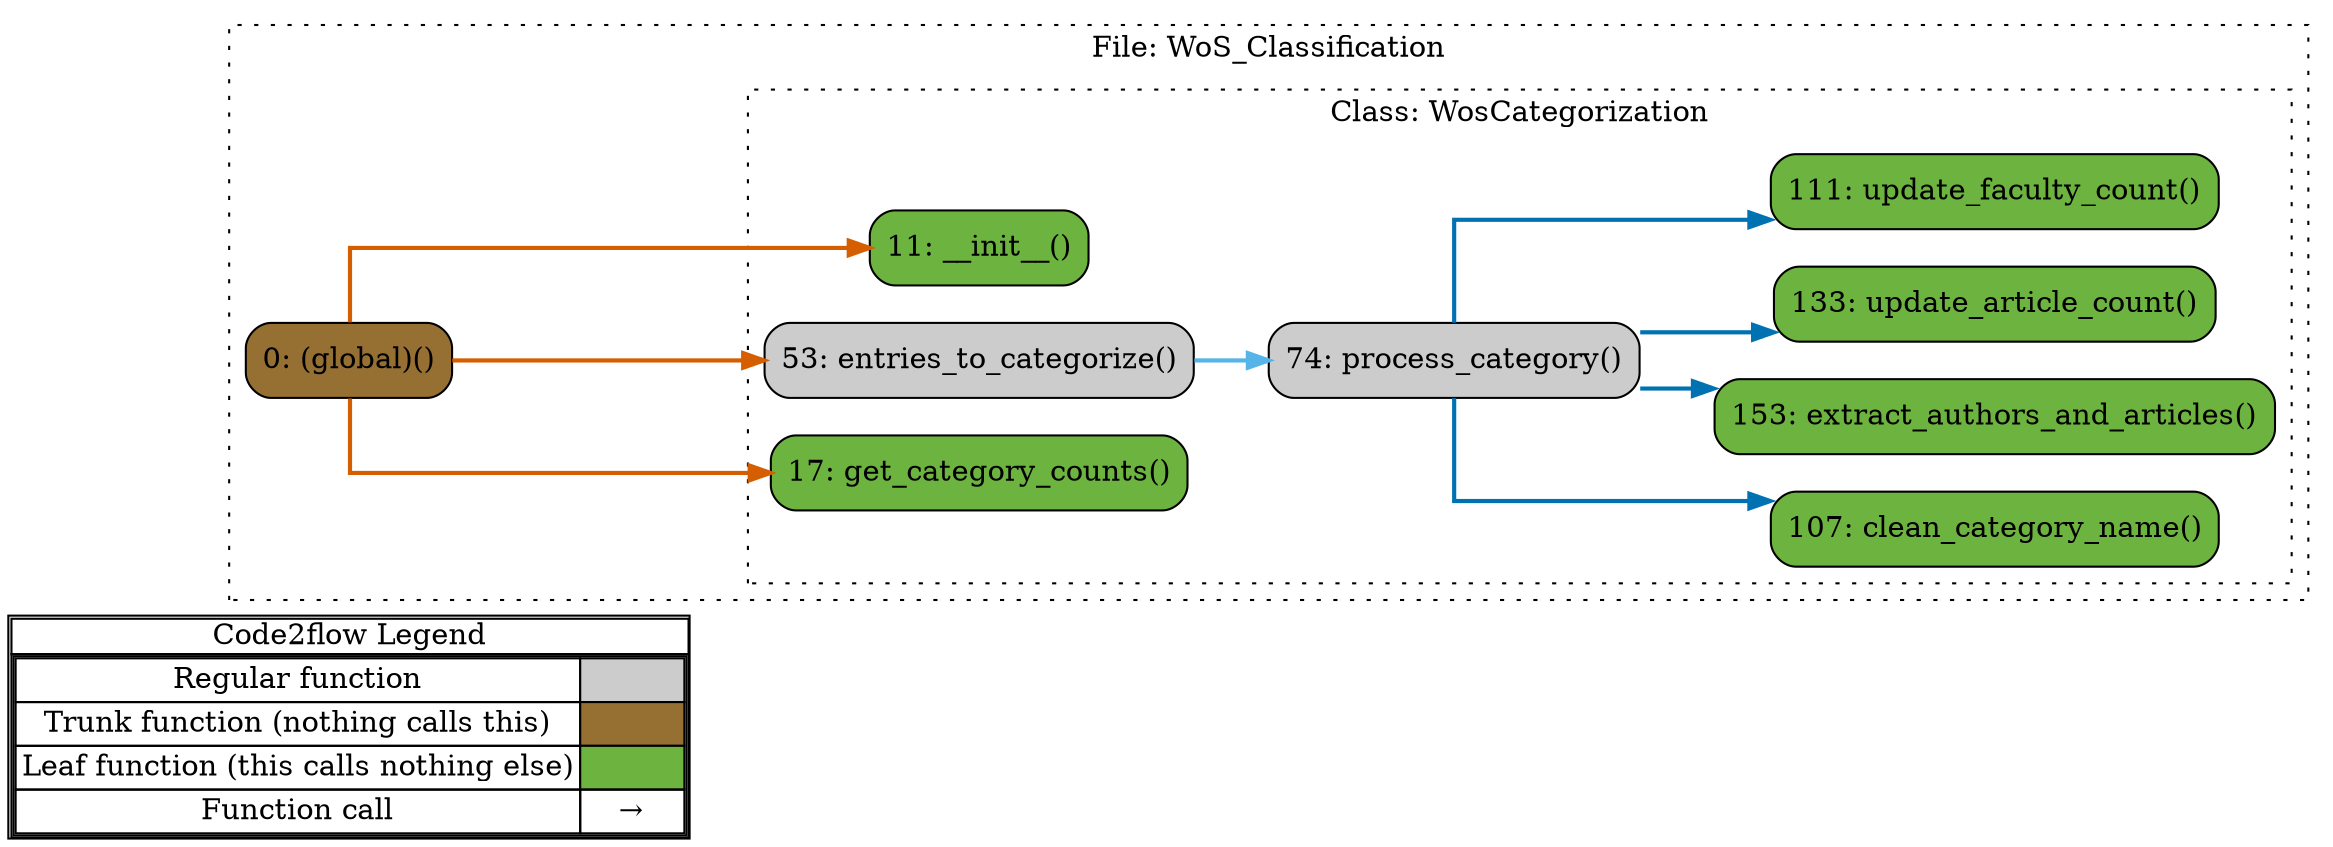 digraph G {
concentrate=true;
splines="ortho";
rankdir="LR";
subgraph legend{
    rank = min;
    label = "legend";
    Legend [shape=none, margin=0, label = <
        <table cellspacing="0" cellpadding="0" border="1"><tr><td>Code2flow Legend</td></tr><tr><td>
        <table cellspacing="0">
        <tr><td>Regular function</td><td width="50px" bgcolor='#cccccc'></td></tr>
        <tr><td>Trunk function (nothing calls this)</td><td bgcolor='#966F33'></td></tr>
        <tr><td>Leaf function (this calls nothing else)</td><td bgcolor='#6db33f'></td></tr>
        <tr><td>Function call</td><td><font color='black'>&#8594;</font></td></tr>
        </table></td></tr></table>
        >];
}node_21f684e6 [label="0: (global)()" name="WoS_Classification::(global)" shape="rect" style="rounded,filled" fillcolor="#966F33" ];
node_c34a17b2 [label="11: __init__()" name="WoS_Classification::WosCategorization.__init__" shape="rect" style="rounded,filled" fillcolor="#6db33f" ];
node_18486374 [label="107: clean_category_name()" name="WoS_Classification::WosCategorization.clean_category_name" shape="rect" style="rounded,filled" fillcolor="#6db33f" ];
node_9c93e14a [label="53: entries_to_categorize()" name="WoS_Classification::WosCategorization.entries_to_categorize" shape="rect" style="rounded,filled" fillcolor="#cccccc" ];
node_1f28a4f0 [label="153: extract_authors_and_articles()" name="WoS_Classification::WosCategorization.extract_authors_and_articles" shape="rect" style="rounded,filled" fillcolor="#6db33f" ];
node_b272313e [label="17: get_category_counts()" name="WoS_Classification::WosCategorization.get_category_counts" shape="rect" style="rounded,filled" fillcolor="#6db33f" ];
node_e7f981c5 [label="74: process_category()" name="WoS_Classification::WosCategorization.process_category" shape="rect" style="rounded,filled" fillcolor="#cccccc" ];
node_a6ea5faf [label="133: update_article_count()" name="WoS_Classification::WosCategorization.update_article_count" shape="rect" style="rounded,filled" fillcolor="#6db33f" ];
node_cc4a0905 [label="111: update_faculty_count()" name="WoS_Classification::WosCategorization.update_faculty_count" shape="rect" style="rounded,filled" fillcolor="#6db33f" ];
node_21f684e6 -> node_c34a17b2 [color="#D55E00" penwidth="2"];
node_21f684e6 -> node_9c93e14a [color="#D55E00" penwidth="2"];
node_21f684e6 -> node_b272313e [color="#D55E00" penwidth="2"];
node_9c93e14a -> node_e7f981c5 [color="#56B4E9" penwidth="2"];
node_e7f981c5 -> node_18486374 [color="#0072B2" penwidth="2"];
node_e7f981c5 -> node_1f28a4f0 [color="#0072B2" penwidth="2"];
node_e7f981c5 -> node_a6ea5faf [color="#0072B2" penwidth="2"];
node_e7f981c5 -> node_cc4a0905 [color="#0072B2" penwidth="2"];
subgraph cluster_0e33118a {
    node_21f684e6;
    label="File: WoS_Classification";
    name="WoS_Classification";
    style="filled";
    graph[style=dotted];
    subgraph cluster_49b7b221 {
        node_c34a17b2 node_b272313e node_9c93e14a node_e7f981c5 node_18486374 node_cc4a0905 node_a6ea5faf node_1f28a4f0;
        label="Class: WosCategorization";
        name="WosCategorization";
        style="filled";
        graph[style=dotted];
    };
};
}
